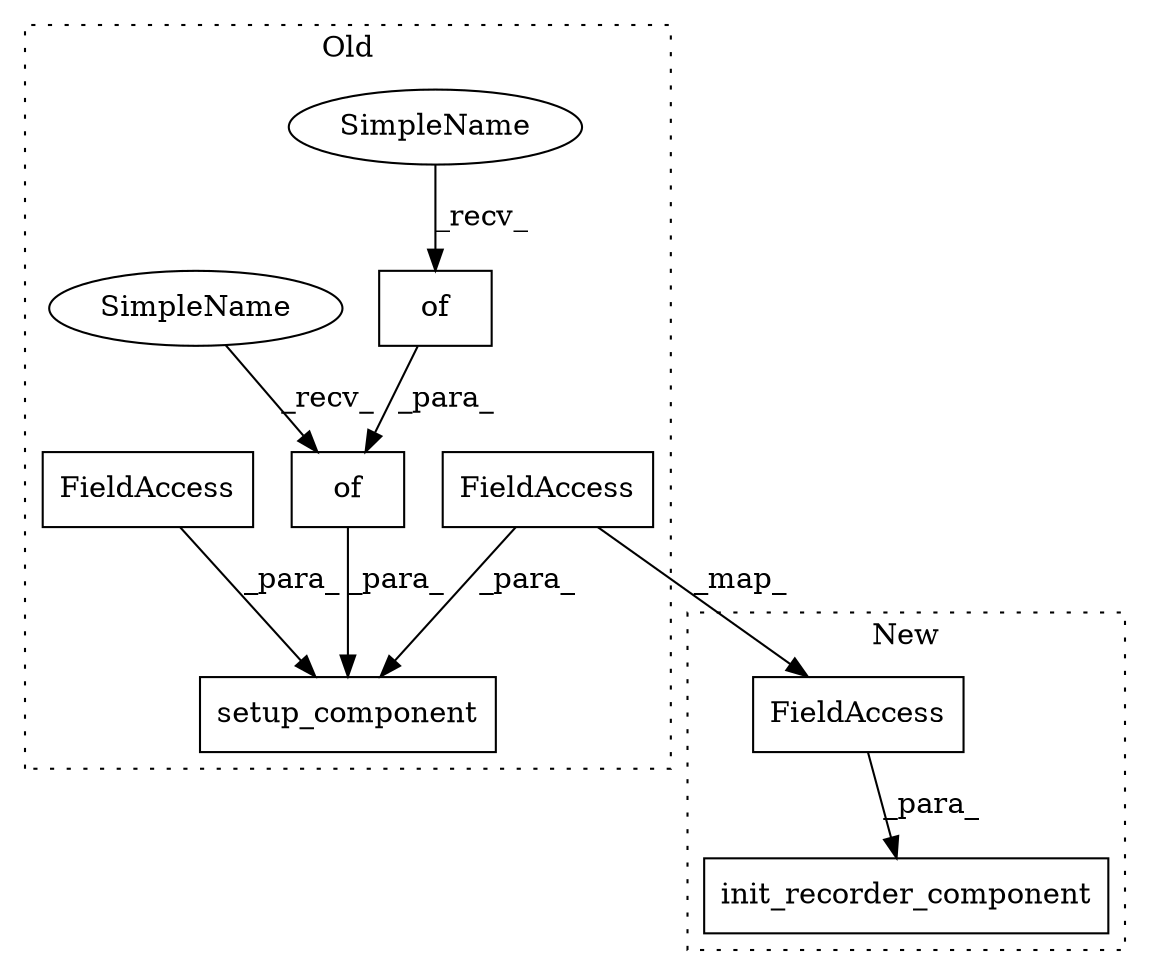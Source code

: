 digraph G {
subgraph cluster0 {
1 [label="of" a="32" s="6937,6955" l="3,1" shape="box"];
3 [label="setup_component" a="32" s="6848,6957" l="16,1" shape="box"];
4 [label="of" a="32" s="6919,6956" l="3,1" shape="box"];
5 [label="FieldAccess" a="22" s="6864" l="9" shape="box"];
7 [label="SimpleName" a="42" s="6933" l="3" shape="ellipse"];
8 [label="SimpleName" a="42" s="6915" l="3" shape="ellipse"];
9 [label="FieldAccess" a="22" s="6874" l="40" shape="box"];
label = "Old";
style="dotted";
}
subgraph cluster1 {
2 [label="init_recorder_component" a="32" s="6784,6817" l="24,1" shape="box"];
6 [label="FieldAccess" a="22" s="6808" l="9" shape="box"];
label = "New";
style="dotted";
}
1 -> 4 [label="_para_"];
4 -> 3 [label="_para_"];
5 -> 3 [label="_para_"];
5 -> 6 [label="_map_"];
6 -> 2 [label="_para_"];
7 -> 1 [label="_recv_"];
8 -> 4 [label="_recv_"];
9 -> 3 [label="_para_"];
}